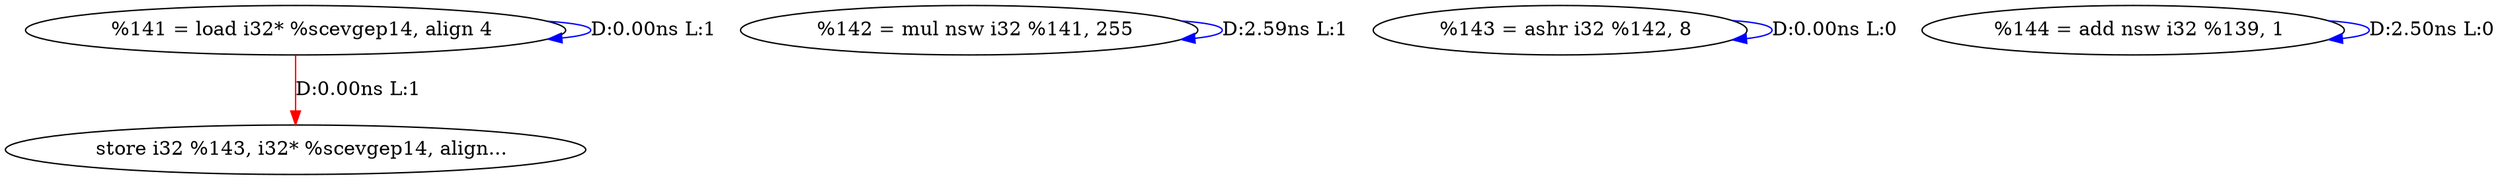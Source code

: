digraph {
Node0x318b2c0[label="  %141 = load i32* %scevgep14, align 4"];
Node0x318b2c0 -> Node0x318b2c0[label="D:0.00ns L:1",color=blue];
Node0x318b5a0[label="  store i32 %143, i32* %scevgep14, align..."];
Node0x318b2c0 -> Node0x318b5a0[label="D:0.00ns L:1",color=red];
Node0x318b3a0[label="  %142 = mul nsw i32 %141, 255"];
Node0x318b3a0 -> Node0x318b3a0[label="D:2.59ns L:1",color=blue];
Node0x318b4c0[label="  %143 = ashr i32 %142, 8"];
Node0x318b4c0 -> Node0x318b4c0[label="D:0.00ns L:0",color=blue];
Node0x318b680[label="  %144 = add nsw i32 %139, 1"];
Node0x318b680 -> Node0x318b680[label="D:2.50ns L:0",color=blue];
}

